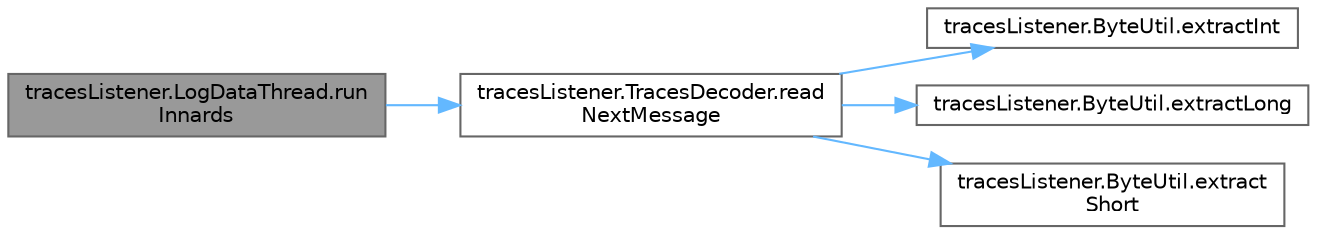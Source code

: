 digraph "tracesListener.LogDataThread.runInnards"
{
 // LATEX_PDF_SIZE
  bgcolor="transparent";
  edge [fontname=Helvetica,fontsize=10,labelfontname=Helvetica,labelfontsize=10];
  node [fontname=Helvetica,fontsize=10,shape=box,height=0.2,width=0.4];
  rankdir="LR";
  Node1 [id="Node000001",label="tracesListener.LogDataThread.run\lInnards",height=0.2,width=0.4,color="gray40", fillcolor="grey60", style="filled", fontcolor="black",tooltip=" "];
  Node1 -> Node2 [id="edge1_Node000001_Node000002",color="steelblue1",style="solid",tooltip=" "];
  Node2 [id="Node000002",label="tracesListener.TracesDecoder.read\lNextMessage",height=0.2,width=0.4,color="grey40", fillcolor="white", style="filled",URL="$classtraces_listener_1_1_traces_decoder.html#a46c9315ef518b5c898adbb5c1a8d4801",tooltip=" "];
  Node2 -> Node3 [id="edge2_Node000002_Node000003",color="steelblue1",style="solid",tooltip=" "];
  Node3 [id="Node000003",label="tracesListener.ByteUtil.extractInt",height=0.2,width=0.4,color="grey40", fillcolor="white", style="filled",URL="$classtraces_listener_1_1_byte_util.html#a32b525dbdaf482ecab32a2003b10fe31",tooltip=" "];
  Node2 -> Node4 [id="edge3_Node000002_Node000004",color="steelblue1",style="solid",tooltip=" "];
  Node4 [id="Node000004",label="tracesListener.ByteUtil.extractLong",height=0.2,width=0.4,color="grey40", fillcolor="white", style="filled",URL="$classtraces_listener_1_1_byte_util.html#a827a52433847783e22fdd6ca70d008bf",tooltip=" "];
  Node2 -> Node5 [id="edge4_Node000002_Node000005",color="steelblue1",style="solid",tooltip=" "];
  Node5 [id="Node000005",label="tracesListener.ByteUtil.extract\lShort",height=0.2,width=0.4,color="grey40", fillcolor="white", style="filled",URL="$classtraces_listener_1_1_byte_util.html#acd91e67cab6a4a51d20f5f89b371e0f3",tooltip=" "];
}
